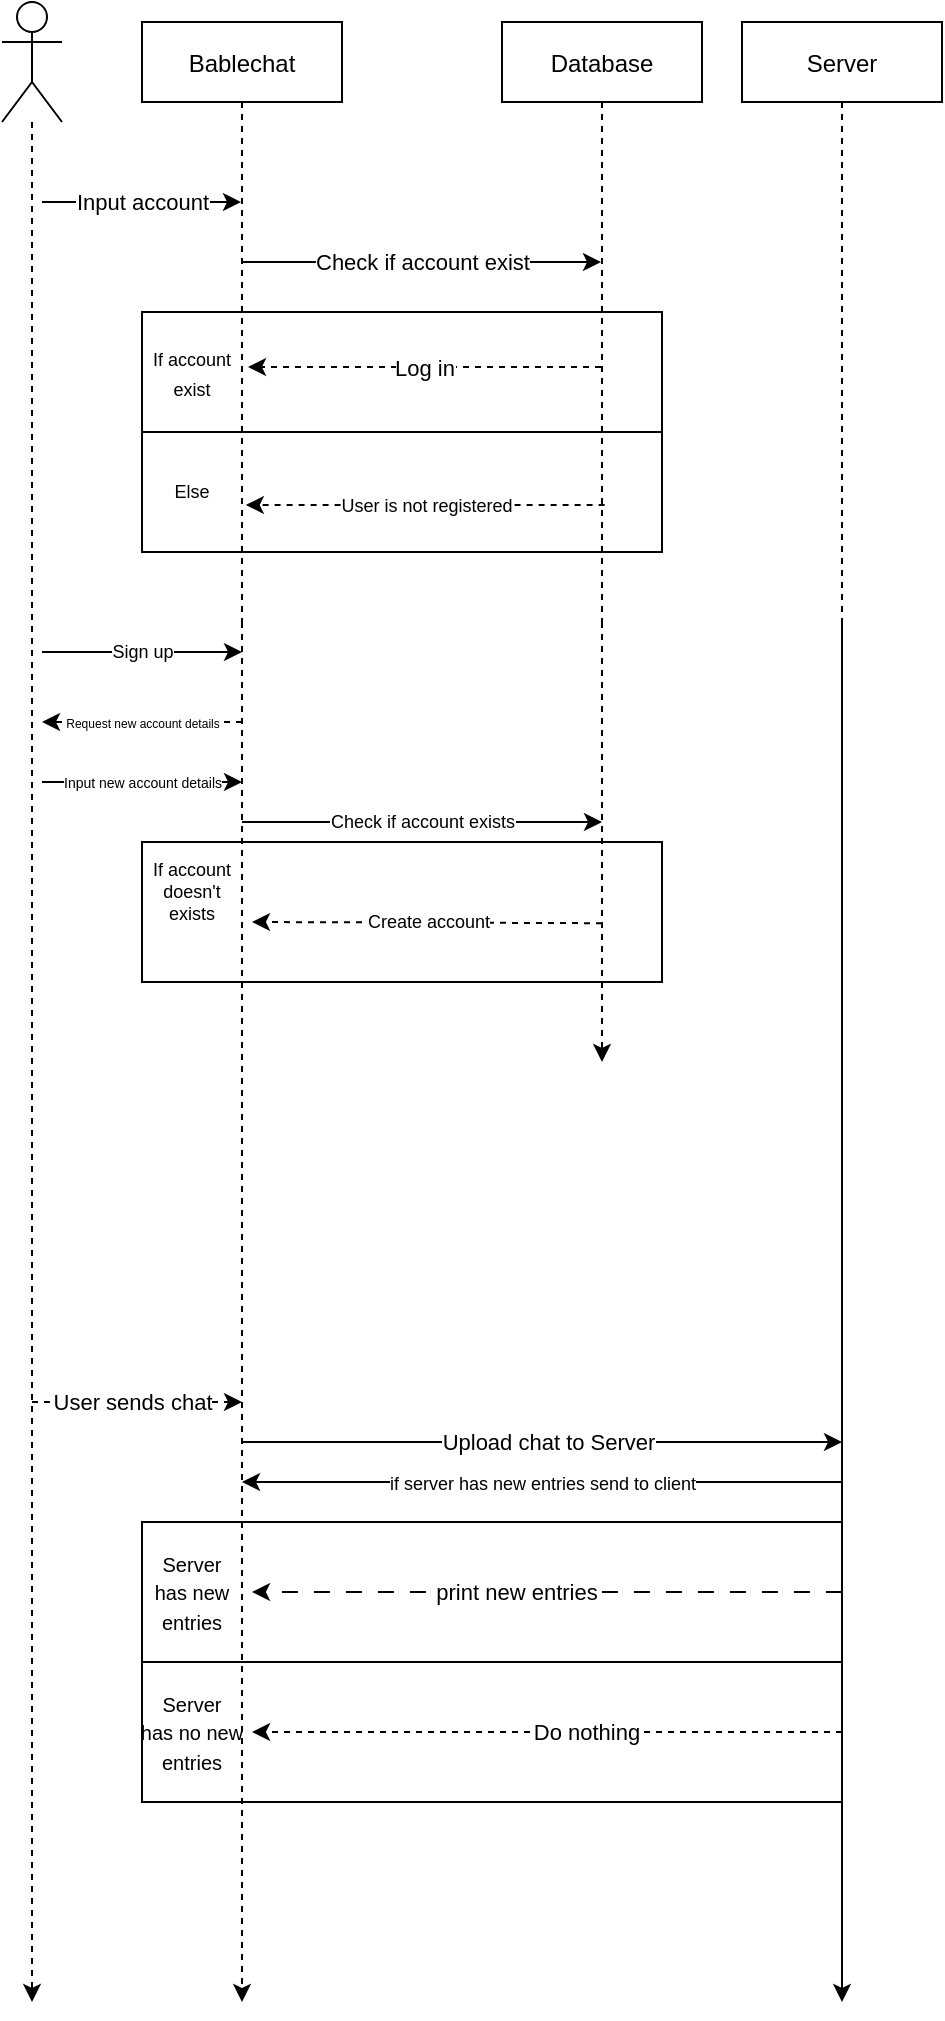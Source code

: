 <mxfile version="20.3.0" type="device"><diagram id="kgpKYQtTHZ0yAKxKKP6v" name="Page-1"><mxGraphModel dx="631" dy="587" grid="1" gridSize="10" guides="1" tooltips="1" connect="1" arrows="1" fold="1" page="1" pageScale="1" pageWidth="850" pageHeight="1100" math="0" shadow="0"><root><mxCell id="0"/><mxCell id="1" parent="0"/><mxCell id="iYX6wO-W4umorDJC_DnO-2" value="" style="rounded=0;whiteSpace=wrap;html=1;fontSize=9;" parent="1" vertex="1"><mxGeometry x="120" y="900" width="350" height="70" as="geometry"/></mxCell><mxCell id="iYX6wO-W4umorDJC_DnO-1" value="" style="rounded=0;whiteSpace=wrap;html=1;fontSize=9;" parent="1" vertex="1"><mxGeometry x="120" y="830" width="350" height="70" as="geometry"/></mxCell><mxCell id="RpNmk9PzL1BeqB-_7wdb-37" value="" style="rounded=0;whiteSpace=wrap;html=1;fontSize=9;" parent="1" vertex="1"><mxGeometry x="120" y="490" width="260" height="70" as="geometry"/></mxCell><mxCell id="RpNmk9PzL1BeqB-_7wdb-14" value="" style="rounded=0;whiteSpace=wrap;html=1;fontSize=9;" parent="1" vertex="1"><mxGeometry x="120" y="285" width="260" height="60" as="geometry"/></mxCell><mxCell id="RpNmk9PzL1BeqB-_7wdb-12" value="" style="rounded=0;whiteSpace=wrap;html=1;" parent="1" vertex="1"><mxGeometry x="120" y="225" width="260" height="60" as="geometry"/></mxCell><mxCell id="RpNmk9PzL1BeqB-_7wdb-25" style="edgeStyle=orthogonalEdgeStyle;rounded=0;orthogonalLoop=1;jettySize=auto;html=1;dashed=1;strokeColor=default;fontSize=9;" parent="1" source="3nuBFxr9cyL0pnOWT2aG-1" edge="1"><mxGeometry relative="1" as="geometry"><mxPoint x="170" y="1070" as="targetPoint"/><Array as="points"><mxPoint x="170" y="1063"/></Array></mxGeometry></mxCell><mxCell id="3nuBFxr9cyL0pnOWT2aG-1" value="Bablechat" style="shape=umlLifeline;perimeter=lifelinePerimeter;container=1;collapsible=0;recursiveResize=0;rounded=0;shadow=0;strokeWidth=1;" parent="1" vertex="1"><mxGeometry x="120" y="80" width="100" height="300" as="geometry"/></mxCell><mxCell id="RpNmk9PzL1BeqB-_7wdb-6" value="Check if account exist" style="endArrow=classic;html=1;rounded=0;strokeColor=default;" parent="3nuBFxr9cyL0pnOWT2aG-1" target="3nuBFxr9cyL0pnOWT2aG-5" edge="1"><mxGeometry width="50" height="50" relative="1" as="geometry"><mxPoint x="50" y="120" as="sourcePoint"/><mxPoint x="100" y="70" as="targetPoint"/></mxGeometry></mxCell><mxCell id="RpNmk9PzL1BeqB-_7wdb-32" style="edgeStyle=orthogonalEdgeStyle;rounded=0;orthogonalLoop=1;jettySize=auto;html=1;dashed=1;strokeColor=default;fontSize=9;" parent="1" source="3nuBFxr9cyL0pnOWT2aG-5" edge="1"><mxGeometry relative="1" as="geometry"><mxPoint x="350" y="600" as="targetPoint"/></mxGeometry></mxCell><mxCell id="3nuBFxr9cyL0pnOWT2aG-5" value="Database" style="shape=umlLifeline;perimeter=lifelinePerimeter;container=1;collapsible=0;recursiveResize=0;rounded=0;shadow=0;strokeWidth=1;" parent="1" vertex="1"><mxGeometry x="300" y="80" width="100" height="300" as="geometry"/></mxCell><mxCell id="RpNmk9PzL1BeqB-_7wdb-4" style="edgeStyle=orthogonalEdgeStyle;rounded=0;orthogonalLoop=1;jettySize=auto;html=1;dashed=1;strokeColor=default;" parent="1" source="RpNmk9PzL1BeqB-_7wdb-1" edge="1"><mxGeometry relative="1" as="geometry"><mxPoint x="65" y="1070" as="targetPoint"/></mxGeometry></mxCell><mxCell id="RpNmk9PzL1BeqB-_7wdb-1" value="" style="shape=umlActor;verticalLabelPosition=bottom;verticalAlign=top;html=1;outlineConnect=0;" parent="1" vertex="1"><mxGeometry x="50" y="70" width="30" height="60" as="geometry"/></mxCell><mxCell id="RpNmk9PzL1BeqB-_7wdb-5" value="Input account" style="endArrow=classic;html=1;rounded=0;strokeColor=default;" parent="1" target="3nuBFxr9cyL0pnOWT2aG-1" edge="1"><mxGeometry width="50" height="50" relative="1" as="geometry"><mxPoint x="70" y="170" as="sourcePoint"/><mxPoint x="120" y="120" as="targetPoint"/></mxGeometry></mxCell><mxCell id="RpNmk9PzL1BeqB-_7wdb-7" value="Log in" style="endArrow=classic;html=1;rounded=0;strokeColor=default;entryX=0.53;entryY=0.575;entryDx=0;entryDy=0;entryPerimeter=0;dashed=1;" parent="1" source="3nuBFxr9cyL0pnOWT2aG-5" target="3nuBFxr9cyL0pnOWT2aG-1" edge="1"><mxGeometry width="50" height="50" relative="1" as="geometry"><mxPoint x="270" y="290" as="sourcePoint"/><mxPoint x="320" y="240" as="targetPoint"/></mxGeometry></mxCell><mxCell id="RpNmk9PzL1BeqB-_7wdb-13" value="&lt;font style=&quot;font-size: 9px;&quot;&gt;If account &lt;br&gt;exist&lt;br&gt;&lt;/font&gt;" style="text;html=1;strokeColor=none;fillColor=none;align=center;verticalAlign=middle;whiteSpace=wrap;rounded=0;" parent="1" vertex="1"><mxGeometry x="100" y="230" width="90" height="50" as="geometry"/></mxCell><mxCell id="RpNmk9PzL1BeqB-_7wdb-15" value="User is not registered" style="endArrow=classic;html=1;rounded=0;dashed=1;strokeColor=default;fontSize=9;exitX=0.513;exitY=0.805;exitDx=0;exitDy=0;exitPerimeter=0;entryX=0.519;entryY=0.805;entryDx=0;entryDy=0;entryPerimeter=0;" parent="1" source="3nuBFxr9cyL0pnOWT2aG-5" target="3nuBFxr9cyL0pnOWT2aG-1" edge="1"><mxGeometry width="50" height="50" relative="1" as="geometry"><mxPoint x="180" y="270" as="sourcePoint"/><mxPoint x="230" y="220" as="targetPoint"/></mxGeometry></mxCell><mxCell id="RpNmk9PzL1BeqB-_7wdb-16" value="Else" style="text;html=1;strokeColor=none;fillColor=none;align=center;verticalAlign=middle;whiteSpace=wrap;rounded=0;fontSize=9;" parent="1" vertex="1"><mxGeometry x="115" y="300" width="60" height="30" as="geometry"/></mxCell><mxCell id="RpNmk9PzL1BeqB-_7wdb-33" value="Sign up" style="endArrow=classic;html=1;rounded=0;strokeColor=default;fontSize=9;" parent="1" edge="1"><mxGeometry width="50" height="50" relative="1" as="geometry"><mxPoint x="70" y="395" as="sourcePoint"/><mxPoint x="170" y="395" as="targetPoint"/></mxGeometry></mxCell><mxCell id="RpNmk9PzL1BeqB-_7wdb-35" value="&lt;font style=&quot;font-size: 7px;&quot;&gt;Input new account details&lt;/font&gt;" style="endArrow=classic;html=1;rounded=0;strokeColor=default;fontSize=9;" parent="1" edge="1"><mxGeometry width="50" height="50" relative="1" as="geometry"><mxPoint x="70" y="460" as="sourcePoint"/><mxPoint x="170" y="460" as="targetPoint"/></mxGeometry></mxCell><mxCell id="RpNmk9PzL1BeqB-_7wdb-38" value="Check if account exists" style="endArrow=classic;html=1;rounded=0;strokeColor=default;fontSize=9;" parent="1" edge="1"><mxGeometry width="50" height="50" relative="1" as="geometry"><mxPoint x="170" y="480" as="sourcePoint"/><mxPoint x="350" y="480" as="targetPoint"/></mxGeometry></mxCell><mxCell id="RpNmk9PzL1BeqB-_7wdb-39" value="If account doesn't &lt;br&gt;exists" style="text;html=1;strokeColor=none;fillColor=none;align=center;verticalAlign=middle;whiteSpace=wrap;rounded=0;fontSize=9;" parent="1" vertex="1"><mxGeometry x="115" y="500" width="60" height="30" as="geometry"/></mxCell><mxCell id="RpNmk9PzL1BeqB-_7wdb-40" value="Create account" style="endArrow=classic;html=1;rounded=0;strokeColor=default;fontSize=9;entryX=1;entryY=1;entryDx=0;entryDy=0;dashed=1;" parent="1" target="RpNmk9PzL1BeqB-_7wdb-39" edge="1"><mxGeometry width="50" height="50" relative="1" as="geometry"><mxPoint x="350" y="530.593" as="sourcePoint"/><mxPoint x="190" y="370" as="targetPoint"/></mxGeometry></mxCell><mxCell id="RpNmk9PzL1BeqB-_7wdb-44" value="&lt;font style=&quot;font-size: 6px;&quot;&gt;Request new account details&lt;/font&gt;" style="endArrow=classic;html=1;rounded=0;dashed=1;strokeColor=default;fontSize=9;" parent="1" edge="1"><mxGeometry width="50" height="50" relative="1" as="geometry"><mxPoint x="170" y="430" as="sourcePoint"/><mxPoint x="70" y="430" as="targetPoint"/></mxGeometry></mxCell><mxCell id="iYX6wO-W4umorDJC_DnO-7" value="" style="endArrow=classic;html=1;rounded=0;dashed=1;" parent="1" edge="1"><mxGeometry width="50" height="50" relative="1" as="geometry"><mxPoint x="65" y="770" as="sourcePoint"/><mxPoint x="170" y="770" as="targetPoint"/></mxGeometry></mxCell><mxCell id="iYX6wO-W4umorDJC_DnO-8" value="User sends chat" style="edgeLabel;html=1;align=center;verticalAlign=middle;resizable=0;points=[];" parent="iYX6wO-W4umorDJC_DnO-7" vertex="1" connectable="0"><mxGeometry x="-0.467" relative="1" as="geometry"><mxPoint x="22" as="offset"/></mxGeometry></mxCell><mxCell id="iYX6wO-W4umorDJC_DnO-9" value="" style="endArrow=classic;html=1;rounded=0;" parent="1" edge="1"><mxGeometry width="50" height="50" relative="1" as="geometry"><mxPoint x="170" y="790" as="sourcePoint"/><mxPoint x="470" y="790" as="targetPoint"/></mxGeometry></mxCell><mxCell id="iYX6wO-W4umorDJC_DnO-10" value="Upload chat to Server" style="edgeLabel;html=1;align=center;verticalAlign=middle;resizable=0;points=[];" parent="iYX6wO-W4umorDJC_DnO-9" vertex="1" connectable="0"><mxGeometry x="0.204" y="-2" relative="1" as="geometry"><mxPoint x="-28" y="-2" as="offset"/></mxGeometry></mxCell><mxCell id="iYX6wO-W4umorDJC_DnO-11" value="" style="endArrow=classic;html=1;rounded=0;" parent="1" edge="1"><mxGeometry width="50" height="50" relative="1" as="geometry"><mxPoint x="470" y="810" as="sourcePoint"/><mxPoint x="170" y="810" as="targetPoint"/></mxGeometry></mxCell><mxCell id="iYX6wO-W4umorDJC_DnO-12" value="if server has new entries send to client" style="edgeLabel;html=1;align=center;verticalAlign=middle;resizable=0;points=[];fontSize=9;" parent="iYX6wO-W4umorDJC_DnO-11" vertex="1" connectable="0"><mxGeometry x="-0.361" y="1" relative="1" as="geometry"><mxPoint x="-54" as="offset"/></mxGeometry></mxCell><mxCell id="iYX6wO-W4umorDJC_DnO-13" value="&lt;font style=&quot;font-size: 10px;&quot;&gt;Server&lt;br&gt;has new entries&lt;/font&gt;" style="text;html=1;strokeColor=none;fillColor=none;align=center;verticalAlign=middle;whiteSpace=wrap;rounded=0;" parent="1" vertex="1"><mxGeometry x="115" y="850" width="60" height="30" as="geometry"/></mxCell><mxCell id="iYX6wO-W4umorDJC_DnO-14" value="&lt;font style=&quot;font-size: 10px;&quot;&gt;Server&lt;br&gt;has no new entries&lt;/font&gt;" style="text;html=1;strokeColor=none;fillColor=none;align=center;verticalAlign=middle;whiteSpace=wrap;rounded=0;" parent="1" vertex="1"><mxGeometry x="115" y="920" width="60" height="30" as="geometry"/></mxCell><mxCell id="iYX6wO-W4umorDJC_DnO-15" value="" style="endArrow=classic;html=1;rounded=0;entryX=1;entryY=0.5;entryDx=0;entryDy=0;dashed=1;dashPattern=8 8;" parent="1" target="iYX6wO-W4umorDJC_DnO-13" edge="1"><mxGeometry width="50" height="50" relative="1" as="geometry"><mxPoint x="470" y="865" as="sourcePoint"/><mxPoint x="400" y="820" as="targetPoint"/></mxGeometry></mxCell><mxCell id="iYX6wO-W4umorDJC_DnO-17" value="print new entries" style="edgeLabel;html=1;align=center;verticalAlign=middle;resizable=0;points=[];" parent="iYX6wO-W4umorDJC_DnO-15" vertex="1" connectable="0"><mxGeometry x="0.105" relative="1" as="geometry"><mxPoint as="offset"/></mxGeometry></mxCell><mxCell id="iYX6wO-W4umorDJC_DnO-18" value="" style="endArrow=classic;html=1;rounded=0;entryX=1;entryY=0.5;entryDx=0;entryDy=0;dashed=1;" parent="1" target="iYX6wO-W4umorDJC_DnO-14" edge="1"><mxGeometry width="50" height="50" relative="1" as="geometry"><mxPoint x="470" y="935" as="sourcePoint"/><mxPoint x="400" y="890" as="targetPoint"/></mxGeometry></mxCell><mxCell id="iYX6wO-W4umorDJC_DnO-19" value="Do nothing" style="edgeLabel;html=1;align=center;verticalAlign=middle;resizable=0;points=[];" parent="iYX6wO-W4umorDJC_DnO-18" vertex="1" connectable="0"><mxGeometry x="-0.2" y="1" relative="1" as="geometry"><mxPoint x="-10" y="-1" as="offset"/></mxGeometry></mxCell><mxCell id="K1PoNhgpxOgZl_Mv7dHq-1" style="edgeStyle=orthogonalEdgeStyle;rounded=0;orthogonalLoop=1;jettySize=auto;html=1;" parent="1" source="8ilWlTiWbd2qRDTlloy0-2" edge="1"><mxGeometry relative="1" as="geometry"><mxPoint x="470" y="1070" as="targetPoint"/></mxGeometry></mxCell><mxCell id="8ilWlTiWbd2qRDTlloy0-2" value="Server" style="shape=umlLifeline;perimeter=lifelinePerimeter;container=1;collapsible=0;recursiveResize=0;rounded=0;shadow=0;strokeWidth=1;" parent="1" vertex="1"><mxGeometry x="420" y="80" width="100" height="300" as="geometry"/></mxCell></root></mxGraphModel></diagram></mxfile>